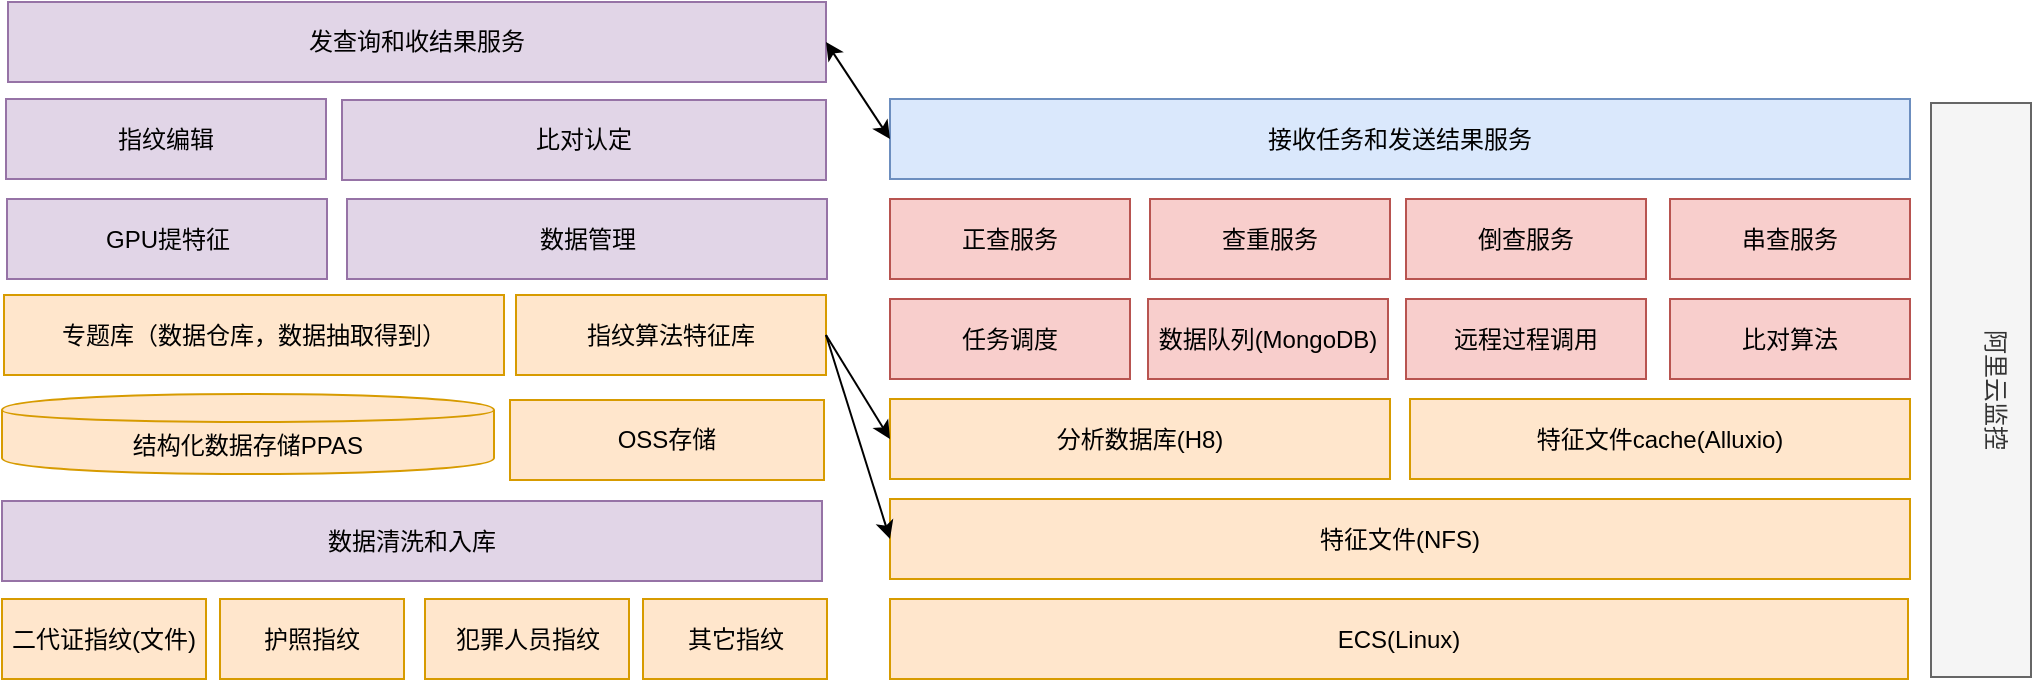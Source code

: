 <mxfile version="10.6.7" type="github"><diagram id="0JF_6vcvVq2uVW6Ly7bd" name="Page-1"><mxGraphModel dx="1304" dy="597" grid="1" gridSize="10" guides="1" tooltips="1" connect="1" arrows="1" fold="1" page="1" pageScale="1" pageWidth="1169" pageHeight="1654" math="0" shadow="0"><root><mxCell id="0"/><mxCell id="1" parent="0"/><mxCell id="u5JKlpqk_BJtgDLQV8ew-1" value="ECS(Linux)" style="rounded=0;whiteSpace=wrap;html=1;fillColor=#ffe6cc;strokeColor=#d79b00;" parent="1" vertex="1"><mxGeometry x="584" y="842.5" width="509" height="40" as="geometry"/></mxCell><mxCell id="u5JKlpqk_BJtgDLQV8ew-8" value="任务调度" style="rounded=0;whiteSpace=wrap;html=1;fillColor=#f8cecc;strokeColor=#b85450;" parent="1" vertex="1"><mxGeometry x="584" y="692.5" width="120" height="40" as="geometry"/></mxCell><mxCell id="u5JKlpqk_BJtgDLQV8ew-9" value="特征文件(NFS)" style="rounded=0;whiteSpace=wrap;html=1;fillColor=#ffe6cc;strokeColor=#d79b00;" parent="1" vertex="1"><mxGeometry x="584" y="792.5" width="510" height="40" as="geometry"/></mxCell><mxCell id="u5JKlpqk_BJtgDLQV8ew-13" value="数据管理" style="rounded=0;whiteSpace=wrap;html=1;fillColor=#e1d5e7;strokeColor=#9673a6;" parent="1" vertex="1"><mxGeometry x="312.5" y="642.5" width="240" height="40" as="geometry"/></mxCell><mxCell id="u5JKlpqk_BJtgDLQV8ew-14" value="接收任务和发送结果服务" style="rounded=0;whiteSpace=wrap;html=1;fillColor=#dae8fc;strokeColor=#6c8ebf;" parent="1" vertex="1"><mxGeometry x="584" y="592.5" width="510" height="40" as="geometry"/></mxCell><mxCell id="u5JKlpqk_BJtgDLQV8ew-16" value="阿里云监控&lt;br&gt;&lt;br&gt;" style="rounded=0;whiteSpace=wrap;html=1;rotation=90;fillColor=#f5f5f5;strokeColor=#666666;fontColor=#333333;" parent="1" vertex="1"><mxGeometry x="986" y="713" width="287" height="50" as="geometry"/></mxCell><mxCell id="u5JKlpqk_BJtgDLQV8ew-18" value="指纹编辑" style="rounded=0;whiteSpace=wrap;html=1;fillColor=#e1d5e7;strokeColor=#9673a6;" parent="1" vertex="1"><mxGeometry x="142" y="592.5" width="160" height="40" as="geometry"/></mxCell><mxCell id="u5JKlpqk_BJtgDLQV8ew-19" value="比对认定" style="rounded=0;whiteSpace=wrap;html=1;fillColor=#e1d5e7;strokeColor=#9673a6;" parent="1" vertex="1"><mxGeometry x="310" y="593" width="242" height="40" as="geometry"/></mxCell><mxCell id="u5JKlpqk_BJtgDLQV8ew-20" value="GPU提特征" style="rounded=0;whiteSpace=wrap;html=1;fillColor=#e1d5e7;strokeColor=#9673a6;" parent="1" vertex="1"><mxGeometry x="142.5" y="642.5" width="160" height="40" as="geometry"/></mxCell><mxCell id="suld9z6TnRazsA1iorUP-1" value="特征文件cache(Alluxio)" style="rounded=0;whiteSpace=wrap;html=1;fillColor=#ffe6cc;strokeColor=#d79b00;" parent="1" vertex="1"><mxGeometry x="844" y="742.5" width="250" height="40" as="geometry"/></mxCell><mxCell id="suld9z6TnRazsA1iorUP-2" value="结构化数据存储PPAS" style="shape=cylinder;whiteSpace=wrap;html=1;boundedLbl=1;backgroundOutline=1;fillColor=#ffe6cc;strokeColor=#d79b00;" parent="1" vertex="1"><mxGeometry x="140" y="740" width="246" height="40" as="geometry"/></mxCell><mxCell id="suld9z6TnRazsA1iorUP-5" value="OSS存储" style="rounded=0;whiteSpace=wrap;html=1;fillColor=#ffe6cc;strokeColor=#d79b00;" parent="1" vertex="1"><mxGeometry x="394" y="743" width="157" height="40" as="geometry"/></mxCell><mxCell id="suld9z6TnRazsA1iorUP-6" value="分析数据库(H8)" style="rounded=0;whiteSpace=wrap;html=1;fillColor=#ffe6cc;strokeColor=#d79b00;" parent="1" vertex="1"><mxGeometry x="584" y="742.5" width="250" height="40" as="geometry"/></mxCell><mxCell id="suld9z6TnRazsA1iorUP-9" value="专题库（数据仓库，数据抽取得到）" style="rounded=0;whiteSpace=wrap;html=1;fillColor=#ffe6cc;strokeColor=#d79b00;" parent="1" vertex="1"><mxGeometry x="141" y="690.5" width="250" height="40" as="geometry"/></mxCell><mxCell id="suld9z6TnRazsA1iorUP-12" value="数据队列(MongoDB)" style="rounded=0;whiteSpace=wrap;html=1;fillColor=#f8cecc;strokeColor=#b85450;" parent="1" vertex="1"><mxGeometry x="713" y="692.5" width="120" height="40" as="geometry"/></mxCell><mxCell id="suld9z6TnRazsA1iorUP-13" value="远程过程调用" style="rounded=0;whiteSpace=wrap;html=1;fillColor=#f8cecc;strokeColor=#b85450;" parent="1" vertex="1"><mxGeometry x="842" y="692.5" width="120" height="40" as="geometry"/></mxCell><mxCell id="suld9z6TnRazsA1iorUP-14" value="比对算法" style="rounded=0;whiteSpace=wrap;html=1;fillColor=#f8cecc;strokeColor=#b85450;" parent="1" vertex="1"><mxGeometry x="974" y="692.5" width="120" height="40" as="geometry"/></mxCell><mxCell id="suld9z6TnRazsA1iorUP-17" value="正查服务" style="rounded=0;whiteSpace=wrap;html=1;fillColor=#f8cecc;strokeColor=#b85450;" parent="1" vertex="1"><mxGeometry x="584" y="642.5" width="120" height="40" as="geometry"/></mxCell><mxCell id="suld9z6TnRazsA1iorUP-18" value="查重服务" style="rounded=0;whiteSpace=wrap;html=1;fillColor=#f8cecc;strokeColor=#b85450;" parent="1" vertex="1"><mxGeometry x="714" y="642.5" width="120" height="40" as="geometry"/></mxCell><mxCell id="suld9z6TnRazsA1iorUP-19" value="倒查服务" style="rounded=0;whiteSpace=wrap;html=1;fillColor=#f8cecc;strokeColor=#b85450;" parent="1" vertex="1"><mxGeometry x="842" y="642.5" width="120" height="40" as="geometry"/></mxCell><mxCell id="suld9z6TnRazsA1iorUP-20" value="串查服务" style="rounded=0;whiteSpace=wrap;html=1;fillColor=#f8cecc;strokeColor=#b85450;" parent="1" vertex="1"><mxGeometry x="974" y="642.5" width="120" height="40" as="geometry"/></mxCell><mxCell id="suld9z6TnRazsA1iorUP-21" value="发查询和收结果服务" style="rounded=0;whiteSpace=wrap;html=1;fillColor=#e1d5e7;strokeColor=#9673a6;" parent="1" vertex="1"><mxGeometry x="143" y="544" width="409" height="40" as="geometry"/></mxCell><mxCell id="suld9z6TnRazsA1iorUP-22" value="" style="endArrow=classic;startArrow=classic;html=1;entryX=0;entryY=0.5;entryDx=0;entryDy=0;exitX=1;exitY=0.5;exitDx=0;exitDy=0;" parent="1" source="suld9z6TnRazsA1iorUP-21" target="u5JKlpqk_BJtgDLQV8ew-14" edge="1"><mxGeometry width="50" height="50" relative="1" as="geometry"><mxPoint x="520" y="550" as="sourcePoint"/><mxPoint x="570" y="500" as="targetPoint"/></mxGeometry></mxCell><mxCell id="suld9z6TnRazsA1iorUP-23" value="二代证指纹(文件)" style="rounded=0;whiteSpace=wrap;html=1;fillColor=#ffe6cc;strokeColor=#d79b00;" parent="1" vertex="1"><mxGeometry x="140" y="842.5" width="102" height="40" as="geometry"/></mxCell><mxCell id="suld9z6TnRazsA1iorUP-24" value="护照指纹" style="rounded=0;whiteSpace=wrap;html=1;fillColor=#ffe6cc;strokeColor=#d79b00;" parent="1" vertex="1"><mxGeometry x="249" y="842.5" width="92" height="40" as="geometry"/></mxCell><mxCell id="suld9z6TnRazsA1iorUP-25" value="犯罪人员指纹" style="rounded=0;whiteSpace=wrap;html=1;fillColor=#ffe6cc;strokeColor=#d79b00;" parent="1" vertex="1"><mxGeometry x="351.5" y="842.5" width="102" height="40" as="geometry"/></mxCell><mxCell id="suld9z6TnRazsA1iorUP-26" value="其它指纹" style="rounded=0;whiteSpace=wrap;html=1;fillColor=#ffe6cc;strokeColor=#d79b00;" parent="1" vertex="1"><mxGeometry x="460.5" y="842.5" width="92" height="40" as="geometry"/></mxCell><mxCell id="suld9z6TnRazsA1iorUP-27" value="数据清洗和入库" style="rounded=0;whiteSpace=wrap;html=1;fillColor=#e1d5e7;strokeColor=#9673a6;" parent="1" vertex="1"><mxGeometry x="140" y="793.5" width="410" height="40" as="geometry"/></mxCell><mxCell id="suld9z6TnRazsA1iorUP-28" value="指纹算法特征库" style="rounded=0;whiteSpace=wrap;html=1;fillColor=#ffe6cc;strokeColor=#d79b00;" parent="1" vertex="1"><mxGeometry x="397" y="690.5" width="155" height="40" as="geometry"/></mxCell><mxCell id="KYlNPYW0zE9zbcTfuEyH-1" value="" style="endArrow=classic;html=1;entryX=0;entryY=0.5;entryDx=0;entryDy=0;exitX=1;exitY=0.5;exitDx=0;exitDy=0;" edge="1" parent="1" source="suld9z6TnRazsA1iorUP-28" target="suld9z6TnRazsA1iorUP-6"><mxGeometry width="50" height="50" relative="1" as="geometry"><mxPoint x="550" y="720" as="sourcePoint"/><mxPoint x="601" y="641.5" as="targetPoint"/></mxGeometry></mxCell><mxCell id="KYlNPYW0zE9zbcTfuEyH-3" value="" style="endArrow=classic;html=1;entryX=0;entryY=0.5;entryDx=0;entryDy=0;exitX=1;exitY=0.5;exitDx=0;exitDy=0;" edge="1" parent="1" source="suld9z6TnRazsA1iorUP-28" target="u5JKlpqk_BJtgDLQV8ew-9"><mxGeometry width="50" height="50" relative="1" as="geometry"><mxPoint x="570" y="720" as="sourcePoint"/><mxPoint x="602.5" y="642" as="targetPoint"/></mxGeometry></mxCell></root></mxGraphModel></diagram></mxfile>